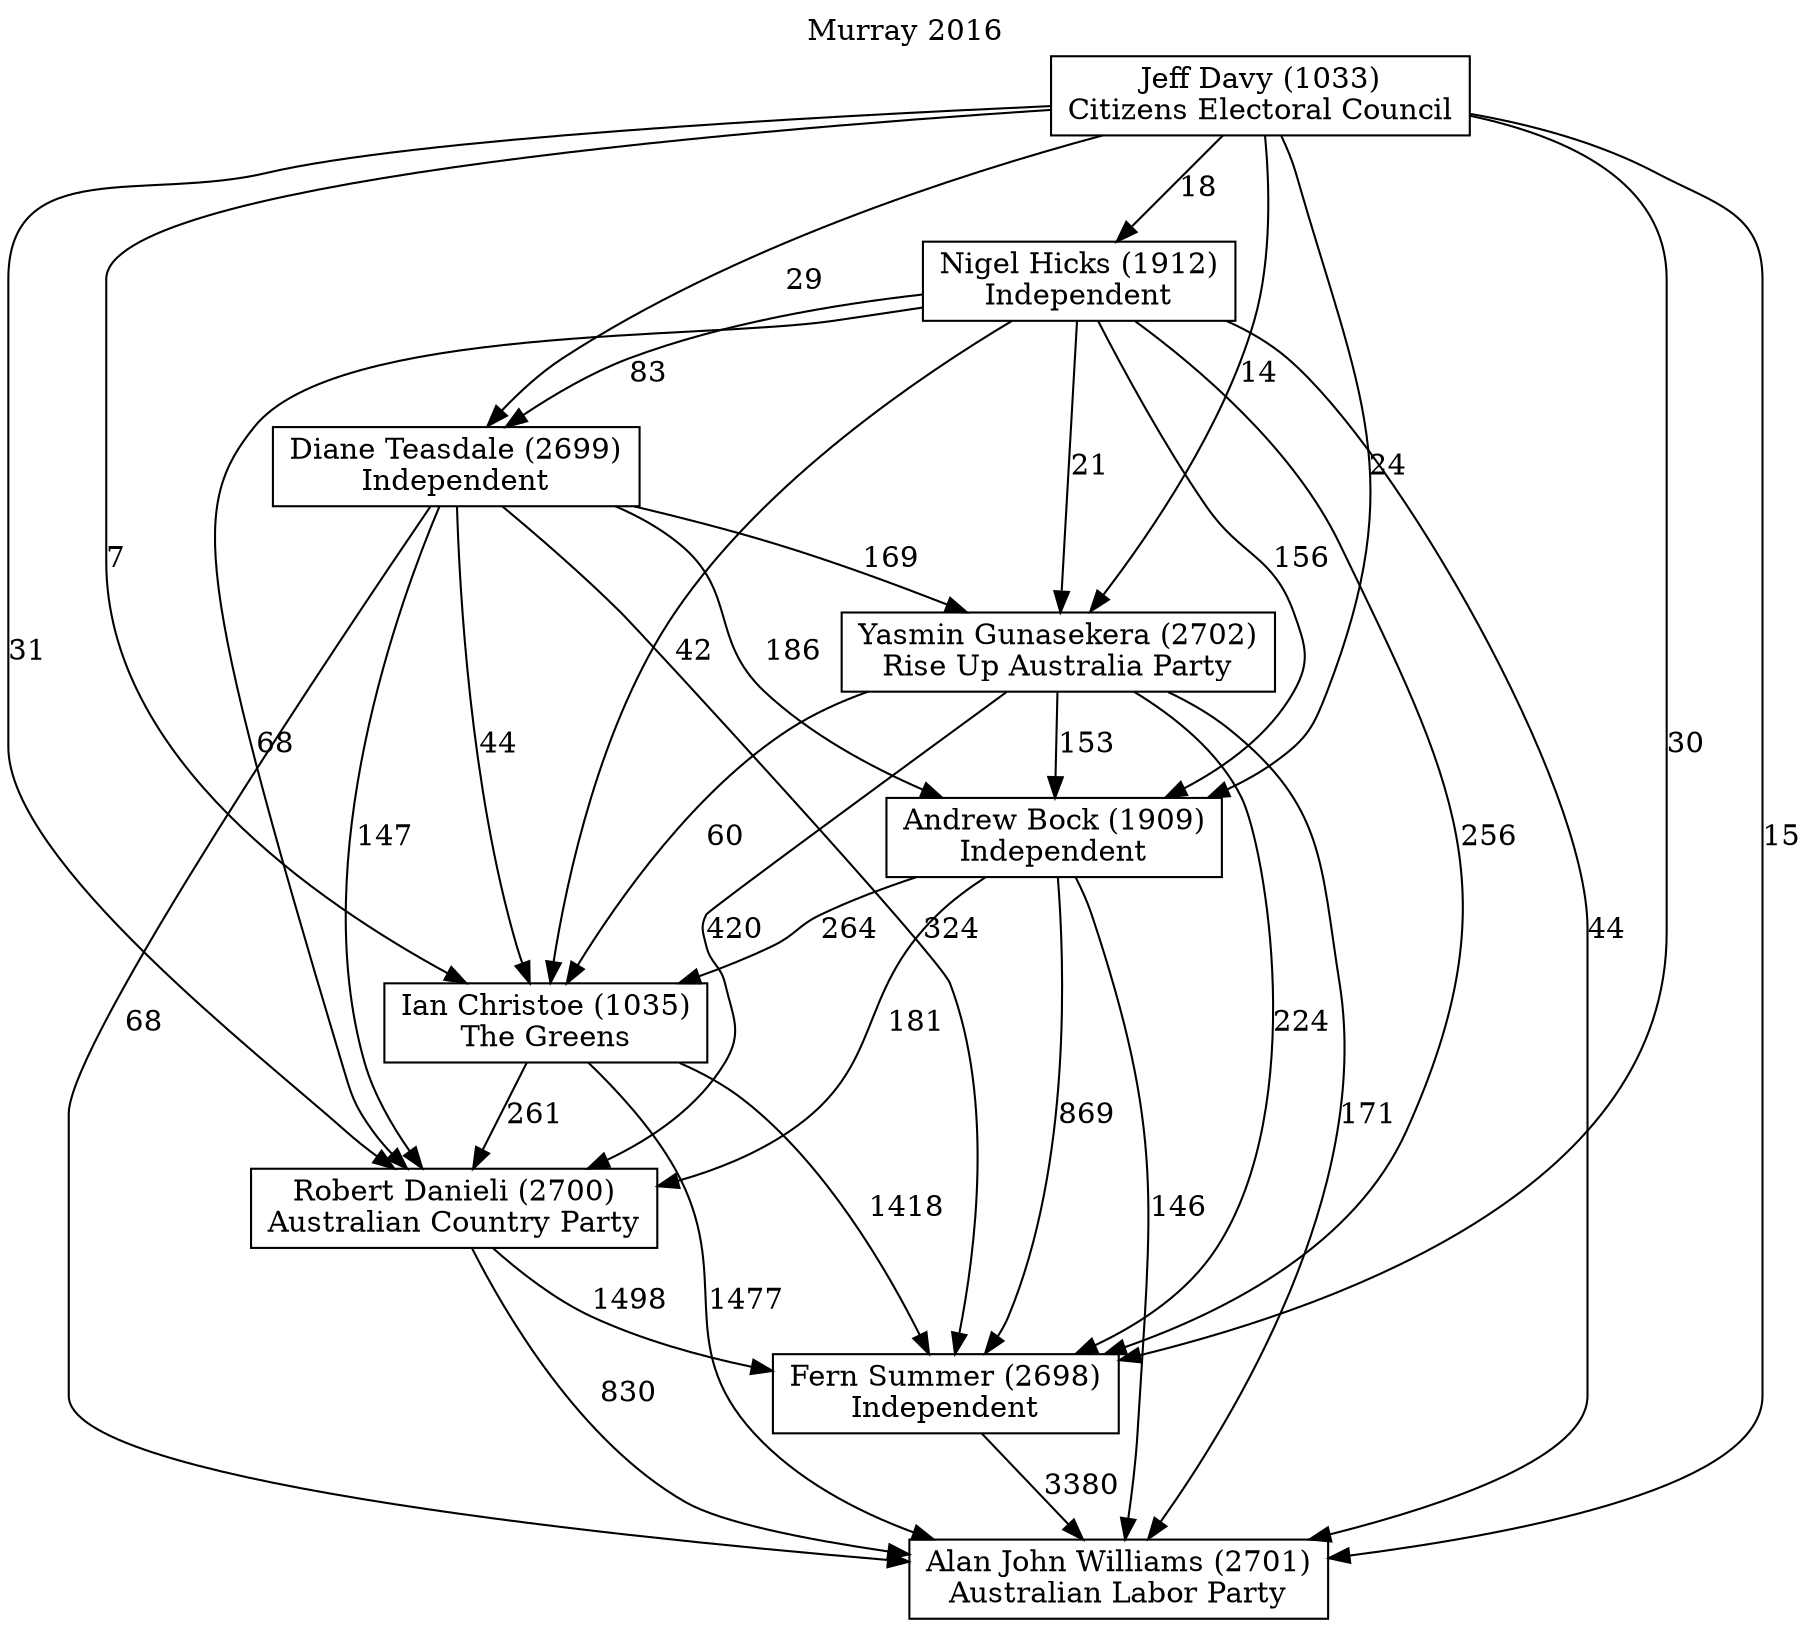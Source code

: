 // House preference flow
digraph "Alan John Williams (2701)_Murray_2016" {
	graph [label="Murray 2016" labelloc=t mclimit=10]
	node [shape=box]
	"Robert Danieli (2700)" [label="Robert Danieli (2700)
Australian Country Party"]
	"Jeff Davy (1033)" [label="Jeff Davy (1033)
Citizens Electoral Council"]
	"Diane Teasdale (2699)" [label="Diane Teasdale (2699)
Independent"]
	"Fern Summer (2698)" [label="Fern Summer (2698)
Independent"]
	"Alan John Williams (2701)" [label="Alan John Williams (2701)
Australian Labor Party"]
	"Nigel Hicks (1912)" [label="Nigel Hicks (1912)
Independent"]
	"Ian Christoe (1035)" [label="Ian Christoe (1035)
The Greens"]
	"Yasmin Gunasekera (2702)" [label="Yasmin Gunasekera (2702)
Rise Up Australia Party"]
	"Andrew Bock (1909)" [label="Andrew Bock (1909)
Independent"]
	"Jeff Davy (1033)" -> "Alan John Williams (2701)" [label=15]
	"Diane Teasdale (2699)" -> "Alan John Williams (2701)" [label=68]
	"Nigel Hicks (1912)" -> "Fern Summer (2698)" [label=256]
	"Yasmin Gunasekera (2702)" -> "Andrew Bock (1909)" [label=153]
	"Jeff Davy (1033)" -> "Yasmin Gunasekera (2702)" [label=14]
	"Ian Christoe (1035)" -> "Robert Danieli (2700)" [label=261]
	"Yasmin Gunasekera (2702)" -> "Alan John Williams (2701)" [label=171]
	"Nigel Hicks (1912)" -> "Ian Christoe (1035)" [label=42]
	"Jeff Davy (1033)" -> "Fern Summer (2698)" [label=30]
	"Nigel Hicks (1912)" -> "Robert Danieli (2700)" [label=68]
	"Jeff Davy (1033)" -> "Ian Christoe (1035)" [label=7]
	"Robert Danieli (2700)" -> "Alan John Williams (2701)" [label=830]
	"Andrew Bock (1909)" -> "Ian Christoe (1035)" [label=264]
	"Andrew Bock (1909)" -> "Alan John Williams (2701)" [label=146]
	"Ian Christoe (1035)" -> "Fern Summer (2698)" [label=1418]
	"Diane Teasdale (2699)" -> "Fern Summer (2698)" [label=324]
	"Nigel Hicks (1912)" -> "Yasmin Gunasekera (2702)" [label=21]
	"Robert Danieli (2700)" -> "Fern Summer (2698)" [label=1498]
	"Ian Christoe (1035)" -> "Alan John Williams (2701)" [label=1477]
	"Andrew Bock (1909)" -> "Fern Summer (2698)" [label=869]
	"Diane Teasdale (2699)" -> "Robert Danieli (2700)" [label=147]
	"Jeff Davy (1033)" -> "Andrew Bock (1909)" [label=24]
	"Nigel Hicks (1912)" -> "Alan John Williams (2701)" [label=44]
	"Diane Teasdale (2699)" -> "Yasmin Gunasekera (2702)" [label=169]
	"Jeff Davy (1033)" -> "Robert Danieli (2700)" [label=31]
	"Andrew Bock (1909)" -> "Robert Danieli (2700)" [label=181]
	"Yasmin Gunasekera (2702)" -> "Robert Danieli (2700)" [label=420]
	"Yasmin Gunasekera (2702)" -> "Ian Christoe (1035)" [label=60]
	"Nigel Hicks (1912)" -> "Diane Teasdale (2699)" [label=83]
	"Diane Teasdale (2699)" -> "Andrew Bock (1909)" [label=186]
	"Yasmin Gunasekera (2702)" -> "Fern Summer (2698)" [label=224]
	"Jeff Davy (1033)" -> "Diane Teasdale (2699)" [label=29]
	"Fern Summer (2698)" -> "Alan John Williams (2701)" [label=3380]
	"Diane Teasdale (2699)" -> "Ian Christoe (1035)" [label=44]
	"Jeff Davy (1033)" -> "Nigel Hicks (1912)" [label=18]
	"Nigel Hicks (1912)" -> "Andrew Bock (1909)" [label=156]
}
